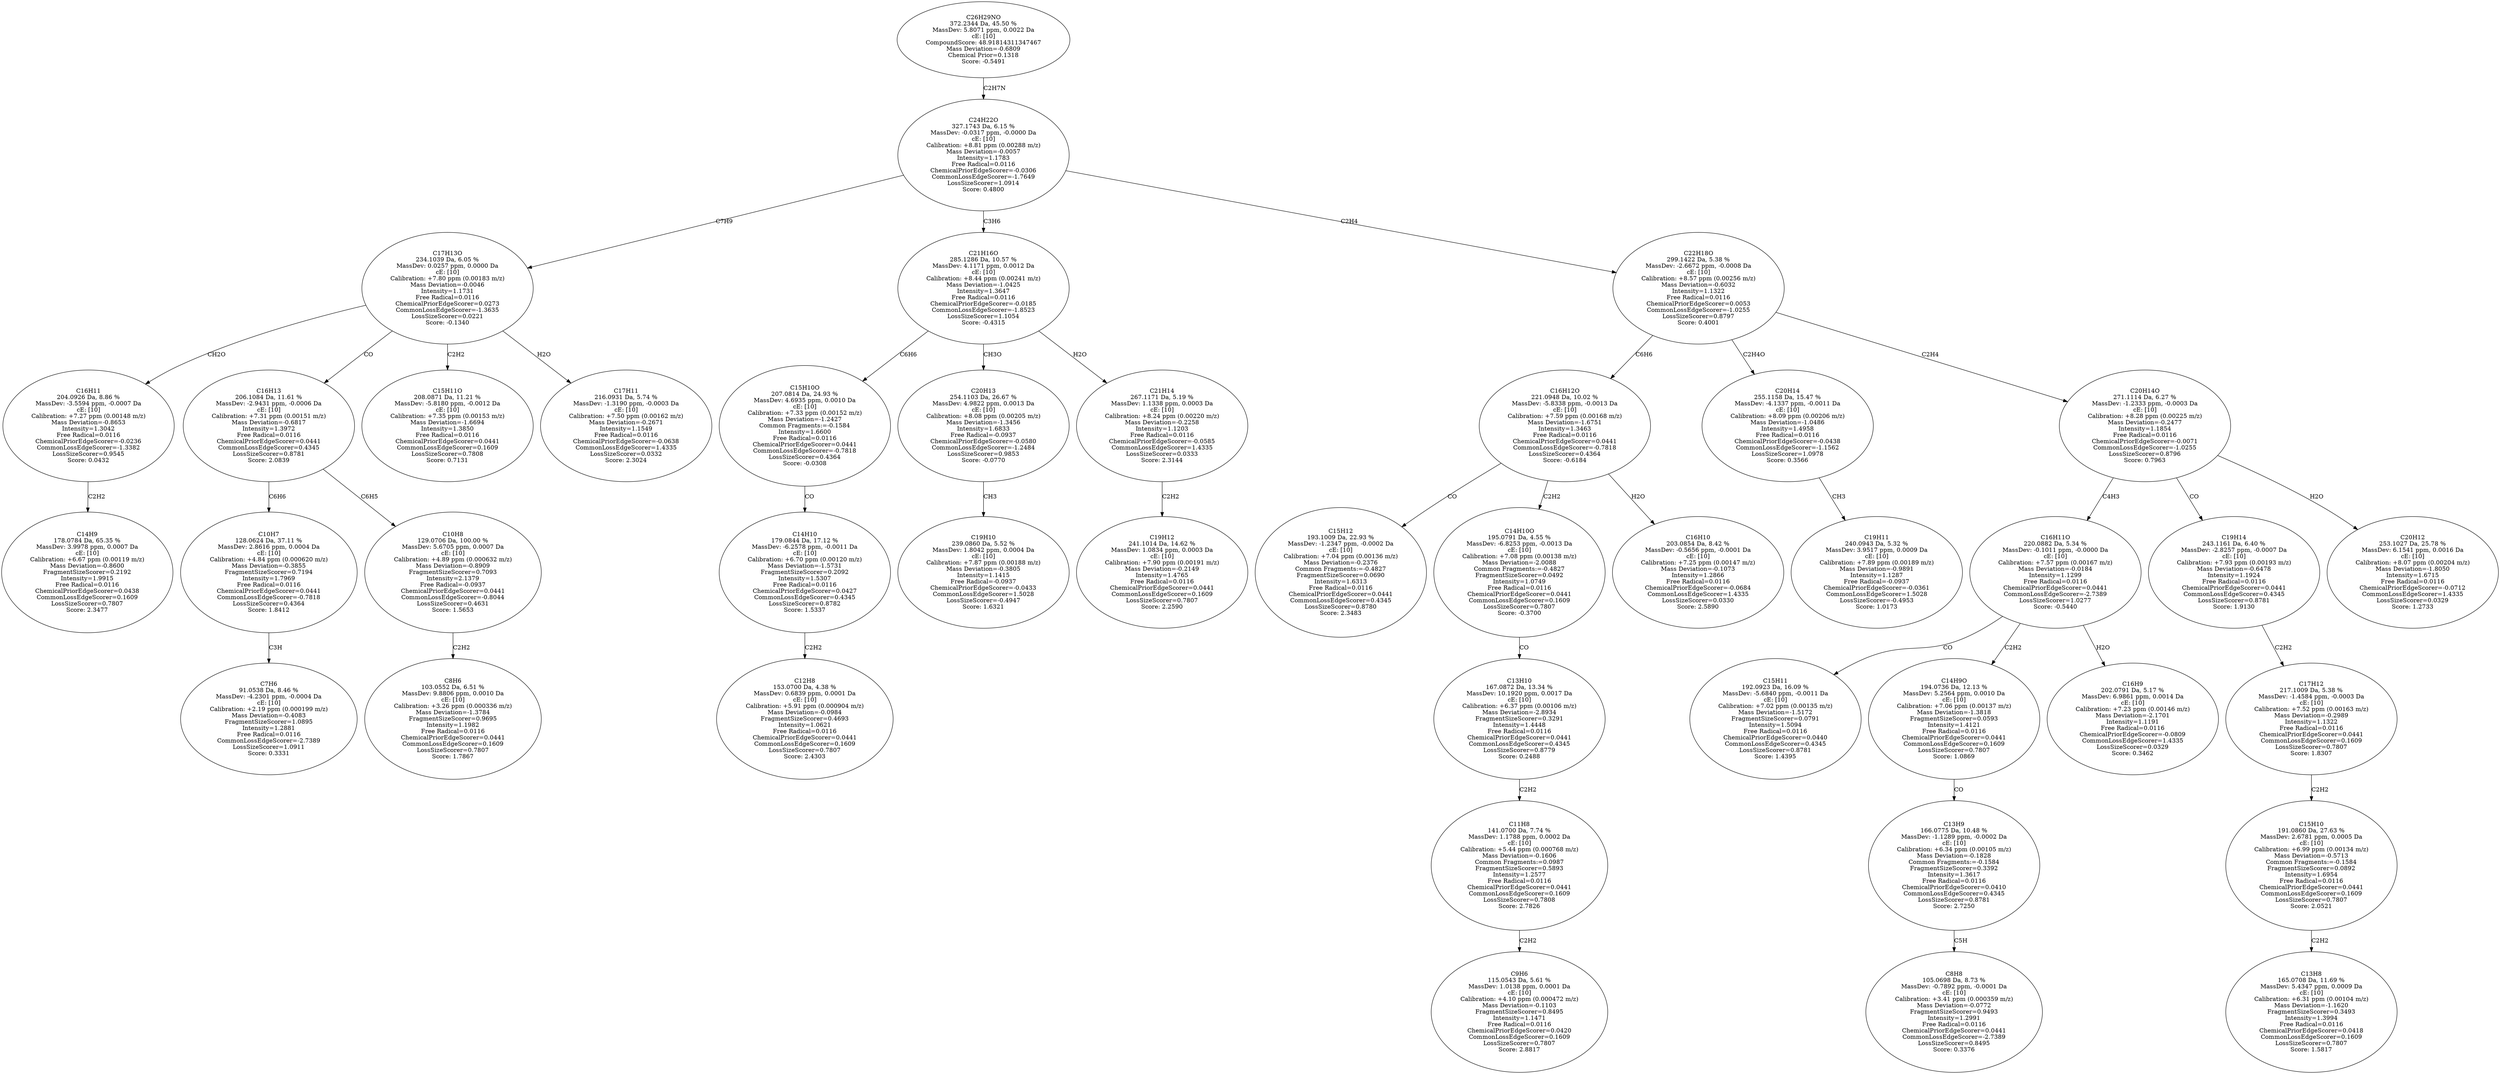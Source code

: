strict digraph {
v1 [label="C14H9\n178.0784 Da, 65.35 %\nMassDev: 3.9978 ppm, 0.0007 Da\ncE: [10]\nCalibration: +6.67 ppm (0.00119 m/z)\nMass Deviation=-0.8600\nFragmentSizeScorer=0.2192\nIntensity=1.9915\nFree Radical=0.0116\nChemicalPriorEdgeScorer=0.0438\nCommonLossEdgeScorer=0.1609\nLossSizeScorer=0.7807\nScore: 2.3477"];
v2 [label="C16H11\n204.0926 Da, 8.86 %\nMassDev: -3.5594 ppm, -0.0007 Da\ncE: [10]\nCalibration: +7.27 ppm (0.00148 m/z)\nMass Deviation=-0.8653\nIntensity=1.3042\nFree Radical=0.0116\nChemicalPriorEdgeScorer=-0.0236\nCommonLossEdgeScorer=-1.3382\nLossSizeScorer=0.9545\nScore: 0.0432"];
v3 [label="C7H6\n91.0538 Da, 8.46 %\nMassDev: -4.2301 ppm, -0.0004 Da\ncE: [10]\nCalibration: +2.19 ppm (0.000199 m/z)\nMass Deviation=-0.4083\nFragmentSizeScorer=1.0895\nIntensity=1.2881\nFree Radical=0.0116\nCommonLossEdgeScorer=-2.7389\nLossSizeScorer=1.0911\nScore: 0.3331"];
v4 [label="C10H7\n128.0624 Da, 37.11 %\nMassDev: 2.8616 ppm, 0.0004 Da\ncE: [10]\nCalibration: +4.84 ppm (0.000620 m/z)\nMass Deviation=-0.3855\nFragmentSizeScorer=0.7194\nIntensity=1.7969\nFree Radical=0.0116\nChemicalPriorEdgeScorer=0.0441\nCommonLossEdgeScorer=-0.7818\nLossSizeScorer=0.4364\nScore: 1.8412"];
v5 [label="C8H6\n103.0552 Da, 6.51 %\nMassDev: 9.8806 ppm, 0.0010 Da\ncE: [10]\nCalibration: +3.26 ppm (0.000336 m/z)\nMass Deviation=-1.3784\nFragmentSizeScorer=0.9695\nIntensity=1.1982\nFree Radical=0.0116\nChemicalPriorEdgeScorer=0.0441\nCommonLossEdgeScorer=0.1609\nLossSizeScorer=0.7807\nScore: 1.7867"];
v6 [label="C10H8\n129.0706 Da, 100.00 %\nMassDev: 5.6705 ppm, 0.0007 Da\ncE: [10]\nCalibration: +4.89 ppm (0.000632 m/z)\nMass Deviation=-0.8909\nFragmentSizeScorer=0.7093\nIntensity=2.1379\nFree Radical=-0.0937\nChemicalPriorEdgeScorer=0.0441\nCommonLossEdgeScorer=-0.8044\nLossSizeScorer=0.4631\nScore: 1.5653"];
v7 [label="C16H13\n206.1084 Da, 11.61 %\nMassDev: -2.9431 ppm, -0.0006 Da\ncE: [10]\nCalibration: +7.31 ppm (0.00151 m/z)\nMass Deviation=-0.6817\nIntensity=1.3972\nFree Radical=0.0116\nChemicalPriorEdgeScorer=0.0441\nCommonLossEdgeScorer=0.4345\nLossSizeScorer=0.8781\nScore: 2.0839"];
v8 [label="C15H11O\n208.0871 Da, 11.21 %\nMassDev: -5.8180 ppm, -0.0012 Da\ncE: [10]\nCalibration: +7.35 ppm (0.00153 m/z)\nMass Deviation=-1.6694\nIntensity=1.3850\nFree Radical=0.0116\nChemicalPriorEdgeScorer=0.0441\nCommonLossEdgeScorer=0.1609\nLossSizeScorer=0.7808\nScore: 0.7131"];
v9 [label="C17H11\n216.0931 Da, 5.74 %\nMassDev: -1.3190 ppm, -0.0003 Da\ncE: [10]\nCalibration: +7.50 ppm (0.00162 m/z)\nMass Deviation=-0.2671\nIntensity=1.1549\nFree Radical=0.0116\nChemicalPriorEdgeScorer=-0.0638\nCommonLossEdgeScorer=1.4335\nLossSizeScorer=0.0332\nScore: 2.3024"];
v10 [label="C17H13O\n234.1039 Da, 6.05 %\nMassDev: 0.0257 ppm, 0.0000 Da\ncE: [10]\nCalibration: +7.80 ppm (0.00183 m/z)\nMass Deviation=-0.0046\nIntensity=1.1731\nFree Radical=0.0116\nChemicalPriorEdgeScorer=0.0273\nCommonLossEdgeScorer=-1.3635\nLossSizeScorer=0.0221\nScore: -0.1340"];
v11 [label="C12H8\n153.0700 Da, 4.38 %\nMassDev: 0.6839 ppm, 0.0001 Da\ncE: [10]\nCalibration: +5.91 ppm (0.000904 m/z)\nMass Deviation=-0.0984\nFragmentSizeScorer=0.4693\nIntensity=1.0621\nFree Radical=0.0116\nChemicalPriorEdgeScorer=0.0441\nCommonLossEdgeScorer=0.1609\nLossSizeScorer=0.7807\nScore: 2.4303"];
v12 [label="C14H10\n179.0844 Da, 17.12 %\nMassDev: -6.2578 ppm, -0.0011 Da\ncE: [10]\nCalibration: +6.70 ppm (0.00120 m/z)\nMass Deviation=-1.5731\nFragmentSizeScorer=0.2092\nIntensity=1.5307\nFree Radical=0.0116\nChemicalPriorEdgeScorer=0.0427\nCommonLossEdgeScorer=0.4345\nLossSizeScorer=0.8782\nScore: 1.5337"];
v13 [label="C15H10O\n207.0814 Da, 24.93 %\nMassDev: 4.6935 ppm, 0.0010 Da\ncE: [10]\nCalibration: +7.33 ppm (0.00152 m/z)\nMass Deviation=-1.2427\nCommon Fragments:=-0.1584\nIntensity=1.6600\nFree Radical=0.0116\nChemicalPriorEdgeScorer=0.0441\nCommonLossEdgeScorer=-0.7818\nLossSizeScorer=0.4364\nScore: -0.0308"];
v14 [label="C19H10\n239.0860 Da, 5.52 %\nMassDev: 1.8042 ppm, 0.0004 Da\ncE: [10]\nCalibration: +7.87 ppm (0.00188 m/z)\nMass Deviation=-0.3805\nIntensity=1.1415\nFree Radical=-0.0937\nChemicalPriorEdgeScorer=-0.0433\nCommonLossEdgeScorer=1.5028\nLossSizeScorer=-0.4947\nScore: 1.6321"];
v15 [label="C20H13\n254.1103 Da, 26.67 %\nMassDev: 4.9822 ppm, 0.0013 Da\ncE: [10]\nCalibration: +8.08 ppm (0.00205 m/z)\nMass Deviation=-1.3456\nIntensity=1.6833\nFree Radical=-0.0937\nChemicalPriorEdgeScorer=-0.0580\nCommonLossEdgeScorer=-1.2484\nLossSizeScorer=0.9853\nScore: -0.0770"];
v16 [label="C19H12\n241.1014 Da, 14.62 %\nMassDev: 1.0834 ppm, 0.0003 Da\ncE: [10]\nCalibration: +7.90 ppm (0.00191 m/z)\nMass Deviation=-0.2149\nIntensity=1.4765\nFree Radical=0.0116\nChemicalPriorEdgeScorer=0.0441\nCommonLossEdgeScorer=0.1609\nLossSizeScorer=0.7807\nScore: 2.2590"];
v17 [label="C21H14\n267.1171 Da, 5.19 %\nMassDev: 1.1338 ppm, 0.0003 Da\ncE: [10]\nCalibration: +8.24 ppm (0.00220 m/z)\nMass Deviation=-0.2258\nIntensity=1.1203\nFree Radical=0.0116\nChemicalPriorEdgeScorer=-0.0585\nCommonLossEdgeScorer=1.4335\nLossSizeScorer=0.0333\nScore: 2.3144"];
v18 [label="C21H16O\n285.1286 Da, 10.57 %\nMassDev: 4.1171 ppm, 0.0012 Da\ncE: [10]\nCalibration: +8.44 ppm (0.00241 m/z)\nMass Deviation=-1.0425\nIntensity=1.3647\nFree Radical=0.0116\nChemicalPriorEdgeScorer=-0.0185\nCommonLossEdgeScorer=-1.8523\nLossSizeScorer=1.1054\nScore: -0.4315"];
v19 [label="C15H12\n193.1009 Da, 22.93 %\nMassDev: -1.2347 ppm, -0.0002 Da\ncE: [10]\nCalibration: +7.04 ppm (0.00136 m/z)\nMass Deviation=-0.2376\nCommon Fragments:=-0.4827\nFragmentSizeScorer=0.0690\nIntensity=1.6313\nFree Radical=0.0116\nChemicalPriorEdgeScorer=0.0441\nCommonLossEdgeScorer=0.4345\nLossSizeScorer=0.8780\nScore: 2.3483"];
v20 [label="C9H6\n115.0543 Da, 5.61 %\nMassDev: 1.0138 ppm, 0.0001 Da\ncE: [10]\nCalibration: +4.10 ppm (0.000472 m/z)\nMass Deviation=-0.1103\nFragmentSizeScorer=0.8495\nIntensity=1.1471\nFree Radical=0.0116\nChemicalPriorEdgeScorer=0.0420\nCommonLossEdgeScorer=0.1609\nLossSizeScorer=0.7807\nScore: 2.8817"];
v21 [label="C11H8\n141.0700 Da, 7.74 %\nMassDev: 1.1788 ppm, 0.0002 Da\ncE: [10]\nCalibration: +5.44 ppm (0.000768 m/z)\nMass Deviation=-0.1606\nCommon Fragments:=0.0987\nFragmentSizeScorer=0.5893\nIntensity=1.2577\nFree Radical=0.0116\nChemicalPriorEdgeScorer=0.0441\nCommonLossEdgeScorer=0.1609\nLossSizeScorer=0.7808\nScore: 2.7826"];
v22 [label="C13H10\n167.0872 Da, 13.34 %\nMassDev: 10.1920 ppm, 0.0017 Da\ncE: [10]\nCalibration: +6.37 ppm (0.00106 m/z)\nMass Deviation=-2.8934\nFragmentSizeScorer=0.3291\nIntensity=1.4448\nFree Radical=0.0116\nChemicalPriorEdgeScorer=0.0441\nCommonLossEdgeScorer=0.4345\nLossSizeScorer=0.8779\nScore: 0.2488"];
v23 [label="C14H10O\n195.0791 Da, 4.55 %\nMassDev: -6.8253 ppm, -0.0013 Da\ncE: [10]\nCalibration: +7.08 ppm (0.00138 m/z)\nMass Deviation=-2.0088\nCommon Fragments:=-0.4827\nFragmentSizeScorer=0.0492\nIntensity=1.0749\nFree Radical=0.0116\nChemicalPriorEdgeScorer=0.0441\nCommonLossEdgeScorer=0.1609\nLossSizeScorer=0.7807\nScore: -0.3700"];
v24 [label="C16H10\n203.0854 Da, 8.42 %\nMassDev: -0.5656 ppm, -0.0001 Da\ncE: [10]\nCalibration: +7.25 ppm (0.00147 m/z)\nMass Deviation=-0.1073\nIntensity=1.2866\nFree Radical=0.0116\nChemicalPriorEdgeScorer=-0.0684\nCommonLossEdgeScorer=1.4335\nLossSizeScorer=0.0330\nScore: 2.5890"];
v25 [label="C16H12O\n221.0948 Da, 10.02 %\nMassDev: -5.8338 ppm, -0.0013 Da\ncE: [10]\nCalibration: +7.59 ppm (0.00168 m/z)\nMass Deviation=-1.6751\nIntensity=1.3463\nFree Radical=0.0116\nChemicalPriorEdgeScorer=0.0441\nCommonLossEdgeScorer=-0.7818\nLossSizeScorer=0.4364\nScore: -0.6184"];
v26 [label="C19H11\n240.0943 Da, 5.32 %\nMassDev: 3.9517 ppm, 0.0009 Da\ncE: [10]\nCalibration: +7.89 ppm (0.00189 m/z)\nMass Deviation=-0.9891\nIntensity=1.1287\nFree Radical=-0.0937\nChemicalPriorEdgeScorer=-0.0361\nCommonLossEdgeScorer=1.5028\nLossSizeScorer=-0.4953\nScore: 1.0173"];
v27 [label="C20H14\n255.1158 Da, 15.47 %\nMassDev: -4.1337 ppm, -0.0011 Da\ncE: [10]\nCalibration: +8.09 ppm (0.00206 m/z)\nMass Deviation=-1.0486\nIntensity=1.4958\nFree Radical=0.0116\nChemicalPriorEdgeScorer=-0.0438\nCommonLossEdgeScorer=-1.1562\nLossSizeScorer=1.0978\nScore: 0.3566"];
v28 [label="C15H11\n192.0923 Da, 16.09 %\nMassDev: -5.6840 ppm, -0.0011 Da\ncE: [10]\nCalibration: +7.02 ppm (0.00135 m/z)\nMass Deviation=-1.5172\nFragmentSizeScorer=0.0791\nIntensity=1.5094\nFree Radical=0.0116\nChemicalPriorEdgeScorer=0.0440\nCommonLossEdgeScorer=0.4345\nLossSizeScorer=0.8781\nScore: 1.4395"];
v29 [label="C8H8\n105.0698 Da, 8.73 %\nMassDev: -0.7892 ppm, -0.0001 Da\ncE: [10]\nCalibration: +3.41 ppm (0.000359 m/z)\nMass Deviation=-0.0772\nFragmentSizeScorer=0.9493\nIntensity=1.2991\nFree Radical=0.0116\nChemicalPriorEdgeScorer=0.0441\nCommonLossEdgeScorer=-2.7389\nLossSizeScorer=0.8495\nScore: 0.3376"];
v30 [label="C13H9\n166.0775 Da, 10.48 %\nMassDev: -1.1289 ppm, -0.0002 Da\ncE: [10]\nCalibration: +6.34 ppm (0.00105 m/z)\nMass Deviation=-0.1828\nCommon Fragments:=-0.1584\nFragmentSizeScorer=0.3392\nIntensity=1.3617\nFree Radical=0.0116\nChemicalPriorEdgeScorer=0.0410\nCommonLossEdgeScorer=0.4345\nLossSizeScorer=0.8781\nScore: 2.7250"];
v31 [label="C14H9O\n194.0736 Da, 12.13 %\nMassDev: 5.2564 ppm, 0.0010 Da\ncE: [10]\nCalibration: +7.06 ppm (0.00137 m/z)\nMass Deviation=-1.3818\nFragmentSizeScorer=0.0593\nIntensity=1.4121\nFree Radical=0.0116\nChemicalPriorEdgeScorer=0.0441\nCommonLossEdgeScorer=0.1609\nLossSizeScorer=0.7807\nScore: 1.0869"];
v32 [label="C16H9\n202.0791 Da, 5.17 %\nMassDev: 6.9861 ppm, 0.0014 Da\ncE: [10]\nCalibration: +7.23 ppm (0.00146 m/z)\nMass Deviation=-2.1701\nIntensity=1.1191\nFree Radical=0.0116\nChemicalPriorEdgeScorer=-0.0809\nCommonLossEdgeScorer=1.4335\nLossSizeScorer=0.0329\nScore: 0.3462"];
v33 [label="C16H11O\n220.0882 Da, 5.34 %\nMassDev: -0.1011 ppm, -0.0000 Da\ncE: [10]\nCalibration: +7.57 ppm (0.00167 m/z)\nMass Deviation=-0.0184\nIntensity=1.1299\nFree Radical=0.0116\nChemicalPriorEdgeScorer=0.0441\nCommonLossEdgeScorer=-2.7389\nLossSizeScorer=1.0277\nScore: -0.5440"];
v34 [label="C13H8\n165.0708 Da, 11.69 %\nMassDev: 5.4347 ppm, 0.0009 Da\ncE: [10]\nCalibration: +6.31 ppm (0.00104 m/z)\nMass Deviation=-1.1620\nFragmentSizeScorer=0.3493\nIntensity=1.3994\nFree Radical=0.0116\nChemicalPriorEdgeScorer=0.0418\nCommonLossEdgeScorer=0.1609\nLossSizeScorer=0.7807\nScore: 1.5817"];
v35 [label="C15H10\n191.0860 Da, 27.63 %\nMassDev: 2.6781 ppm, 0.0005 Da\ncE: [10]\nCalibration: +6.99 ppm (0.00134 m/z)\nMass Deviation=-0.5713\nCommon Fragments:=-0.1584\nFragmentSizeScorer=0.0892\nIntensity=1.6954\nFree Radical=0.0116\nChemicalPriorEdgeScorer=0.0441\nCommonLossEdgeScorer=0.1609\nLossSizeScorer=0.7807\nScore: 2.0521"];
v36 [label="C17H12\n217.1009 Da, 5.38 %\nMassDev: -1.4584 ppm, -0.0003 Da\ncE: [10]\nCalibration: +7.52 ppm (0.00163 m/z)\nMass Deviation=-0.2989\nIntensity=1.1322\nFree Radical=0.0116\nChemicalPriorEdgeScorer=0.0441\nCommonLossEdgeScorer=0.1609\nLossSizeScorer=0.7807\nScore: 1.8307"];
v37 [label="C19H14\n243.1161 Da, 6.40 %\nMassDev: -2.8257 ppm, -0.0007 Da\ncE: [10]\nCalibration: +7.93 ppm (0.00193 m/z)\nMass Deviation=-0.6478\nIntensity=1.1924\nFree Radical=0.0116\nChemicalPriorEdgeScorer=0.0441\nCommonLossEdgeScorer=0.4345\nLossSizeScorer=0.8781\nScore: 1.9130"];
v38 [label="C20H12\n253.1027 Da, 25.78 %\nMassDev: 6.1541 ppm, 0.0016 Da\ncE: [10]\nCalibration: +8.07 ppm (0.00204 m/z)\nMass Deviation=-1.8050\nIntensity=1.6715\nFree Radical=0.0116\nChemicalPriorEdgeScorer=-0.0712\nCommonLossEdgeScorer=1.4335\nLossSizeScorer=0.0329\nScore: 1.2733"];
v39 [label="C20H14O\n271.1114 Da, 6.27 %\nMassDev: -1.2333 ppm, -0.0003 Da\ncE: [10]\nCalibration: +8.28 ppm (0.00225 m/z)\nMass Deviation=-0.2477\nIntensity=1.1854\nFree Radical=0.0116\nChemicalPriorEdgeScorer=-0.0071\nCommonLossEdgeScorer=-1.0255\nLossSizeScorer=0.8796\nScore: 0.7963"];
v40 [label="C22H18O\n299.1422 Da, 5.38 %\nMassDev: -2.6672 ppm, -0.0008 Da\ncE: [10]\nCalibration: +8.57 ppm (0.00256 m/z)\nMass Deviation=-0.6032\nIntensity=1.1322\nFree Radical=0.0116\nChemicalPriorEdgeScorer=0.0053\nCommonLossEdgeScorer=-1.0255\nLossSizeScorer=0.8797\nScore: 0.4001"];
v41 [label="C24H22O\n327.1743 Da, 6.15 %\nMassDev: -0.0317 ppm, -0.0000 Da\ncE: [10]\nCalibration: +8.81 ppm (0.00288 m/z)\nMass Deviation=-0.0057\nIntensity=1.1783\nFree Radical=0.0116\nChemicalPriorEdgeScorer=-0.0306\nCommonLossEdgeScorer=-1.7649\nLossSizeScorer=1.0914\nScore: 0.4800"];
v42 [label="C26H29NO\n372.2344 Da, 45.50 %\nMassDev: 5.8071 ppm, 0.0022 Da\ncE: [10]\nCompoundScore: 48.91814311347467\nMass Deviation=-0.6809\nChemical Prior=0.1318\nScore: -0.5491"];
v2 -> v1 [label="C2H2"];
v10 -> v2 [label="CH2O"];
v4 -> v3 [label="C3H"];
v7 -> v4 [label="C6H6"];
v6 -> v5 [label="C2H2"];
v7 -> v6 [label="C6H5"];
v10 -> v7 [label="CO"];
v10 -> v8 [label="C2H2"];
v10 -> v9 [label="H2O"];
v41 -> v10 [label="C7H9"];
v12 -> v11 [label="C2H2"];
v13 -> v12 [label="CO"];
v18 -> v13 [label="C6H6"];
v15 -> v14 [label="CH3"];
v18 -> v15 [label="CH3O"];
v17 -> v16 [label="C2H2"];
v18 -> v17 [label="H2O"];
v41 -> v18 [label="C3H6"];
v25 -> v19 [label="CO"];
v21 -> v20 [label="C2H2"];
v22 -> v21 [label="C2H2"];
v23 -> v22 [label="CO"];
v25 -> v23 [label="C2H2"];
v25 -> v24 [label="H2O"];
v40 -> v25 [label="C6H6"];
v27 -> v26 [label="CH3"];
v40 -> v27 [label="C2H4O"];
v33 -> v28 [label="CO"];
v30 -> v29 [label="C5H"];
v31 -> v30 [label="CO"];
v33 -> v31 [label="C2H2"];
v33 -> v32 [label="H2O"];
v39 -> v33 [label="C4H3"];
v35 -> v34 [label="C2H2"];
v36 -> v35 [label="C2H2"];
v37 -> v36 [label="C2H2"];
v39 -> v37 [label="CO"];
v39 -> v38 [label="H2O"];
v40 -> v39 [label="C2H4"];
v41 -> v40 [label="C2H4"];
v42 -> v41 [label="C2H7N"];
}